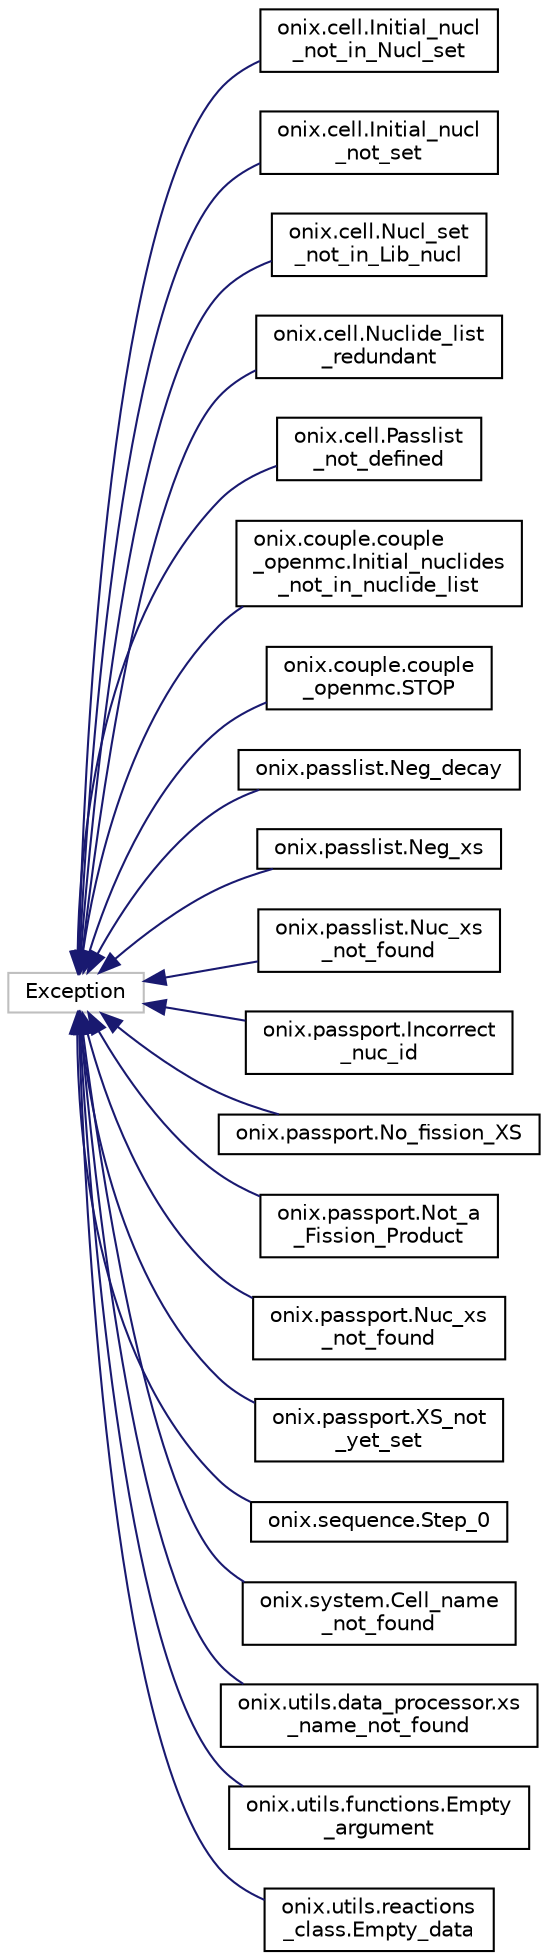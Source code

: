 digraph "Graphical Class Hierarchy"
{
  edge [fontname="Helvetica",fontsize="10",labelfontname="Helvetica",labelfontsize="10"];
  node [fontname="Helvetica",fontsize="10",shape=record];
  rankdir="LR";
  Node15 [label="Exception",height=0.2,width=0.4,color="grey75", fillcolor="white", style="filled"];
  Node15 -> Node0 [dir="back",color="midnightblue",fontsize="10",style="solid",fontname="Helvetica"];
  Node0 [label="onix.cell.Initial_nucl\l_not_in_Nucl_set",height=0.2,width=0.4,color="black", fillcolor="white", style="filled",URL="$classonix_1_1cell_1_1Initial__nucl__not__in__Nucl__set.html"];
  Node15 -> Node17 [dir="back",color="midnightblue",fontsize="10",style="solid",fontname="Helvetica"];
  Node17 [label="onix.cell.Initial_nucl\l_not_set",height=0.2,width=0.4,color="black", fillcolor="white", style="filled",URL="$classonix_1_1cell_1_1Initial__nucl__not__set.html"];
  Node15 -> Node18 [dir="back",color="midnightblue",fontsize="10",style="solid",fontname="Helvetica"];
  Node18 [label="onix.cell.Nucl_set\l_not_in_Lib_nucl",height=0.2,width=0.4,color="black", fillcolor="white", style="filled",URL="$classonix_1_1cell_1_1Nucl__set__not__in__Lib__nucl.html"];
  Node15 -> Node19 [dir="back",color="midnightblue",fontsize="10",style="solid",fontname="Helvetica"];
  Node19 [label="onix.cell.Nuclide_list\l_redundant",height=0.2,width=0.4,color="black", fillcolor="white", style="filled",URL="$classonix_1_1cell_1_1Nuclide__list__redundant.html"];
  Node15 -> Node20 [dir="back",color="midnightblue",fontsize="10",style="solid",fontname="Helvetica"];
  Node20 [label="onix.cell.Passlist\l_not_defined",height=0.2,width=0.4,color="black", fillcolor="white", style="filled",URL="$classonix_1_1cell_1_1Passlist__not__defined.html"];
  Node15 -> Node21 [dir="back",color="midnightblue",fontsize="10",style="solid",fontname="Helvetica"];
  Node21 [label="onix.couple.couple\l_openmc.Initial_nuclides\l_not_in_nuclide_list",height=0.2,width=0.4,color="black", fillcolor="white", style="filled",URL="$classonix_1_1couple_1_1couple__openmc_1_1Initial__nuclides__not__in__nuclide__list.html"];
  Node15 -> Node22 [dir="back",color="midnightblue",fontsize="10",style="solid",fontname="Helvetica"];
  Node22 [label="onix.couple.couple\l_openmc.STOP",height=0.2,width=0.4,color="black", fillcolor="white", style="filled",URL="$classonix_1_1couple_1_1couple__openmc_1_1STOP.html"];
  Node15 -> Node23 [dir="back",color="midnightblue",fontsize="10",style="solid",fontname="Helvetica"];
  Node23 [label="onix.passlist.Neg_decay",height=0.2,width=0.4,color="black", fillcolor="white", style="filled",URL="$classonix_1_1passlist_1_1Neg__decay.html"];
  Node15 -> Node24 [dir="back",color="midnightblue",fontsize="10",style="solid",fontname="Helvetica"];
  Node24 [label="onix.passlist.Neg_xs",height=0.2,width=0.4,color="black", fillcolor="white", style="filled",URL="$classonix_1_1passlist_1_1Neg__xs.html"];
  Node15 -> Node25 [dir="back",color="midnightblue",fontsize="10",style="solid",fontname="Helvetica"];
  Node25 [label="onix.passlist.Nuc_xs\l_not_found",height=0.2,width=0.4,color="black", fillcolor="white", style="filled",URL="$classonix_1_1passlist_1_1Nuc__xs__not__found.html"];
  Node15 -> Node26 [dir="back",color="midnightblue",fontsize="10",style="solid",fontname="Helvetica"];
  Node26 [label="onix.passport.Incorrect\l_nuc_id",height=0.2,width=0.4,color="black", fillcolor="white", style="filled",URL="$classonix_1_1passport_1_1Incorrect__nuc__id.html"];
  Node15 -> Node27 [dir="back",color="midnightblue",fontsize="10",style="solid",fontname="Helvetica"];
  Node27 [label="onix.passport.No_fission_XS",height=0.2,width=0.4,color="black", fillcolor="white", style="filled",URL="$classonix_1_1passport_1_1No__fission__XS.html"];
  Node15 -> Node28 [dir="back",color="midnightblue",fontsize="10",style="solid",fontname="Helvetica"];
  Node28 [label="onix.passport.Not_a\l_Fission_Product",height=0.2,width=0.4,color="black", fillcolor="white", style="filled",URL="$classonix_1_1passport_1_1Not__a__Fission__Product.html"];
  Node15 -> Node29 [dir="back",color="midnightblue",fontsize="10",style="solid",fontname="Helvetica"];
  Node29 [label="onix.passport.Nuc_xs\l_not_found",height=0.2,width=0.4,color="black", fillcolor="white", style="filled",URL="$classonix_1_1passport_1_1Nuc__xs__not__found.html"];
  Node15 -> Node30 [dir="back",color="midnightblue",fontsize="10",style="solid",fontname="Helvetica"];
  Node30 [label="onix.passport.XS_not\l_yet_set",height=0.2,width=0.4,color="black", fillcolor="white", style="filled",URL="$classonix_1_1passport_1_1XS__not__yet__set.html"];
  Node15 -> Node31 [dir="back",color="midnightblue",fontsize="10",style="solid",fontname="Helvetica"];
  Node31 [label="onix.sequence.Step_0",height=0.2,width=0.4,color="black", fillcolor="white", style="filled",URL="$classonix_1_1sequence_1_1Step__0.html"];
  Node15 -> Node32 [dir="back",color="midnightblue",fontsize="10",style="solid",fontname="Helvetica"];
  Node32 [label="onix.system.Cell_name\l_not_found",height=0.2,width=0.4,color="black", fillcolor="white", style="filled",URL="$classonix_1_1system_1_1Cell__name__not__found.html"];
  Node15 -> Node33 [dir="back",color="midnightblue",fontsize="10",style="solid",fontname="Helvetica"];
  Node33 [label="onix.utils.data_processor.xs\l_name_not_found",height=0.2,width=0.4,color="black", fillcolor="white", style="filled",URL="$classonix_1_1utils_1_1data__processor_1_1xs__name__not__found.html"];
  Node15 -> Node34 [dir="back",color="midnightblue",fontsize="10",style="solid",fontname="Helvetica"];
  Node34 [label="onix.utils.functions.Empty\l_argument",height=0.2,width=0.4,color="black", fillcolor="white", style="filled",URL="$classonix_1_1utils_1_1functions_1_1Empty__argument.html"];
  Node15 -> Node35 [dir="back",color="midnightblue",fontsize="10",style="solid",fontname="Helvetica"];
  Node35 [label="onix.utils.reactions\l_class.Empty_data",height=0.2,width=0.4,color="black", fillcolor="white", style="filled",URL="$classonix_1_1utils_1_1reactions__class_1_1Empty__data.html"];
}
